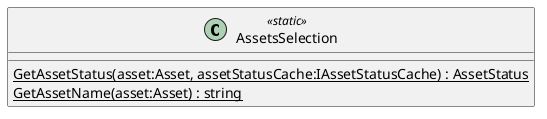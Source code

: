 @startuml
class AssetsSelection <<static>> {
    {static} GetAssetStatus(asset:Asset, assetStatusCache:IAssetStatusCache) : AssetStatus
    {static} GetAssetName(asset:Asset) : string
}
@enduml

